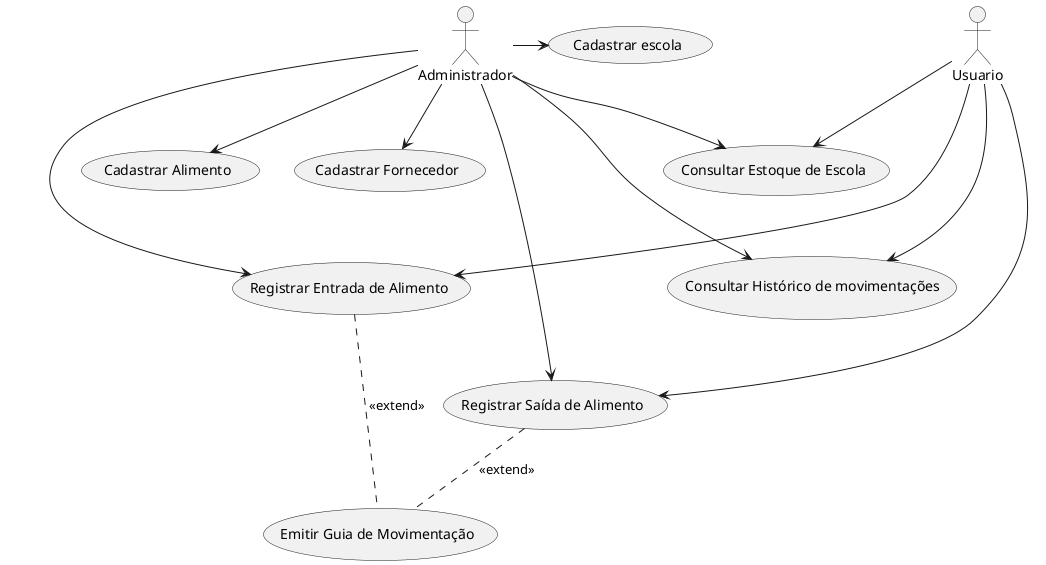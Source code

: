 @startuml
'https://plantuml.com/use-case-diagram

(Cadastrar escola) as (UC01)
(Cadastrar Alimento) as (UC02)
(Cadastrar Fornecedor) as (UC03)
(Consultar Histórico de movimentações) as (UC04)
(Registrar Entrada de Alimento) as (UC05)
(Registrar Saída de Alimento) as (UC06)
(Emitir Guia de Movimentação) as (UC07)
(Consultar Estoque de Escola) as (UC08)


Administrador -> (UC01)
Administrador --> (UC02)
Administrador --> (UC03)
Administrador ---> (UC04)
Administrador ---> (UC05)
Administrador ----> (UC06)
Administrador --> (UC08)

Usuario ---> (UC04)
Usuario ---> (UC05)
Usuario ----> (UC06)
Usuario --> (UC08)

(UC05) .. (UC07) : <<extend>>
(UC06) .. (UC07) : <<extend>>
@enduml
